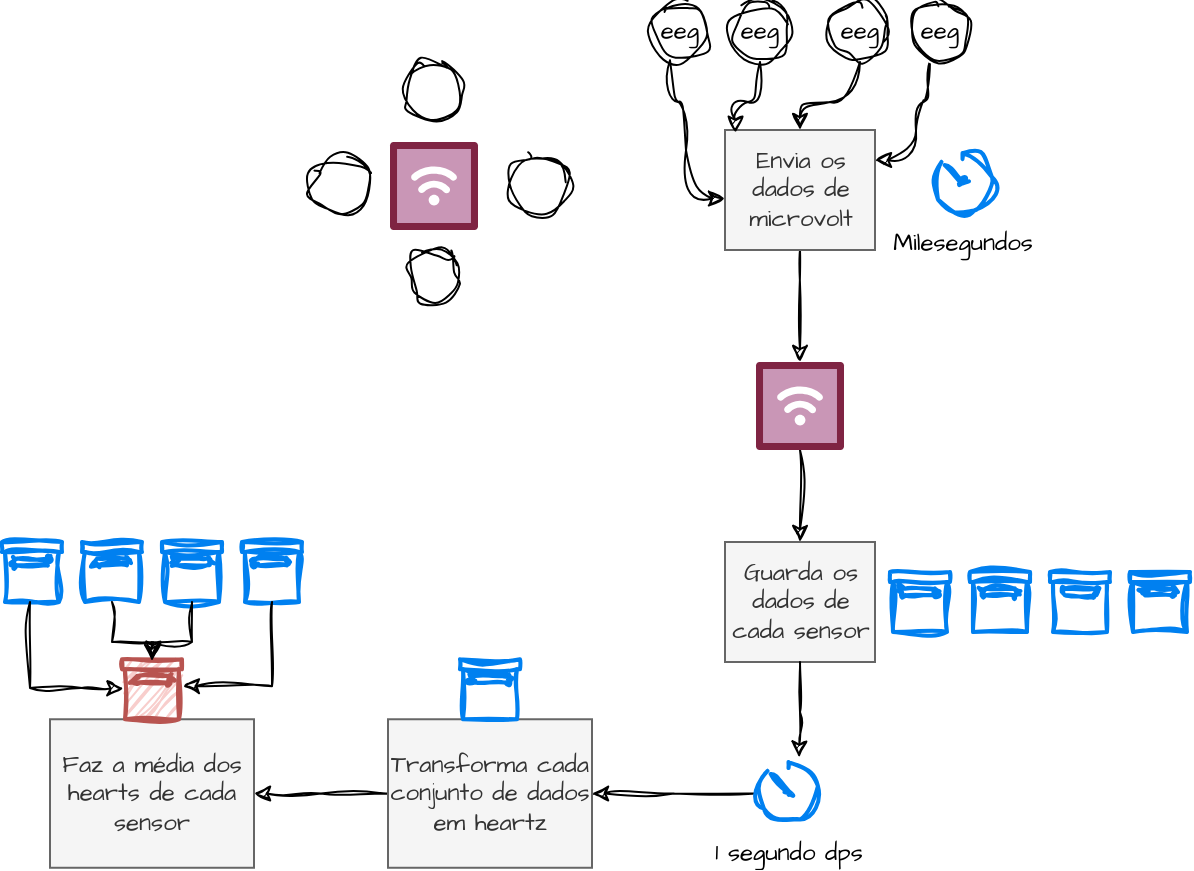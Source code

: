 <mxfile version="24.1.0" type="github">
  <diagram name="Page-1" id="V0QjYk44DjomA8azqZS-">
    <mxGraphModel dx="819" dy="453" grid="1" gridSize="10" guides="1" tooltips="1" connect="1" arrows="1" fold="1" page="1" pageScale="1" pageWidth="827" pageHeight="1169" math="0" shadow="0">
      <root>
        <mxCell id="0" />
        <mxCell id="1" parent="0" />
        <mxCell id="IBkin0WqaZqA1a8_IyNM-1" value="" style="verticalLabelPosition=bottom;aspect=fixed;html=1;shape=mxgraph.salesforce.iot;hachureGap=4;fontFamily=Architects Daughter;fontSource=https%3A%2F%2Ffonts.googleapis.com%2Fcss%3Ffamily%3DArchitects%2BDaughter;" vertex="1" parent="1">
          <mxGeometry x="400" y="140" width="44" height="44" as="geometry" />
        </mxCell>
        <mxCell id="IBkin0WqaZqA1a8_IyNM-2" value="" style="ellipse;whiteSpace=wrap;html=1;aspect=fixed;sketch=1;hachureGap=4;jiggle=2;curveFitting=1;fontFamily=Architects Daughter;fontSource=https%3A%2F%2Ffonts.googleapis.com%2Fcss%3Ffamily%3DArchitects%2BDaughter;" vertex="1" parent="1">
          <mxGeometry x="360" y="147" width="30" height="30" as="geometry" />
        </mxCell>
        <mxCell id="IBkin0WqaZqA1a8_IyNM-3" value="" style="ellipse;whiteSpace=wrap;html=1;aspect=fixed;sketch=1;hachureGap=4;jiggle=2;curveFitting=1;fontFamily=Architects Daughter;fontSource=https%3A%2F%2Ffonts.googleapis.com%2Fcss%3Ffamily%3DArchitects%2BDaughter;" vertex="1" parent="1">
          <mxGeometry x="409" y="194" width="26" height="26" as="geometry" />
        </mxCell>
        <mxCell id="IBkin0WqaZqA1a8_IyNM-4" value="" style="ellipse;whiteSpace=wrap;html=1;aspect=fixed;sketch=1;hachureGap=4;jiggle=2;curveFitting=1;fontFamily=Architects Daughter;fontSource=https%3A%2F%2Ffonts.googleapis.com%2Fcss%3Ffamily%3DArchitects%2BDaughter;" vertex="1" parent="1">
          <mxGeometry x="407" y="100" width="30" height="30" as="geometry" />
        </mxCell>
        <mxCell id="IBkin0WqaZqA1a8_IyNM-6" value="" style="ellipse;whiteSpace=wrap;html=1;aspect=fixed;sketch=1;hachureGap=4;jiggle=2;curveFitting=1;fontFamily=Architects Daughter;fontSource=https%3A%2F%2Ffonts.googleapis.com%2Fcss%3Ffamily%3DArchitects%2BDaughter;" vertex="1" parent="1">
          <mxGeometry x="460" y="147" width="30" height="30" as="geometry" />
        </mxCell>
        <mxCell id="IBkin0WqaZqA1a8_IyNM-7" value="eeg" style="ellipse;whiteSpace=wrap;html=1;aspect=fixed;sketch=1;hachureGap=4;jiggle=2;curveFitting=1;fontFamily=Architects Daughter;fontSource=https%3A%2F%2Ffonts.googleapis.com%2Fcss%3Ffamily%3DArchitects%2BDaughter;" vertex="1" parent="1">
          <mxGeometry x="530" y="70" width="30" height="30" as="geometry" />
        </mxCell>
        <mxCell id="IBkin0WqaZqA1a8_IyNM-14" style="edgeStyle=orthogonalEdgeStyle;rounded=0;sketch=1;hachureGap=4;jiggle=2;curveFitting=1;orthogonalLoop=1;jettySize=auto;html=1;fontFamily=Architects Daughter;fontSource=https%3A%2F%2Ffonts.googleapis.com%2Fcss%3Ffamily%3DArchitects%2BDaughter;" edge="1" parent="1" source="IBkin0WqaZqA1a8_IyNM-10" target="IBkin0WqaZqA1a8_IyNM-13">
          <mxGeometry relative="1" as="geometry" />
        </mxCell>
        <mxCell id="IBkin0WqaZqA1a8_IyNM-10" value="Envia os dados de microvolt" style="rounded=0;whiteSpace=wrap;html=1;hachureGap=4;fontFamily=Architects Daughter;fontSource=https%3A%2F%2Ffonts.googleapis.com%2Fcss%3Ffamily%3DArchitects%2BDaughter;fillColor=#f5f5f5;fontColor=#333333;strokeColor=#666666;" vertex="1" parent="1">
          <mxGeometry x="567.5" y="134" width="75" height="60" as="geometry" />
        </mxCell>
        <mxCell id="IBkin0WqaZqA1a8_IyNM-12" value="Milesegundos" style="html=1;verticalLabelPosition=bottom;align=center;labelBackgroundColor=#ffffff;verticalAlign=top;strokeWidth=2;strokeColor=#0080F0;shadow=0;dashed=0;shape=mxgraph.ios7.icons.gauge;sketch=1;hachureGap=4;jiggle=2;curveFitting=1;fontFamily=Architects Daughter;fontSource=https%3A%2F%2Ffonts.googleapis.com%2Fcss%3Ffamily%3DArchitects%2BDaughter;" vertex="1" parent="1">
          <mxGeometry x="670" y="145.5" width="32.4" height="31.5" as="geometry" />
        </mxCell>
        <mxCell id="IBkin0WqaZqA1a8_IyNM-40" style="edgeStyle=orthogonalEdgeStyle;rounded=0;sketch=1;hachureGap=4;jiggle=2;curveFitting=1;orthogonalLoop=1;jettySize=auto;html=1;entryX=0.5;entryY=0;entryDx=0;entryDy=0;fontFamily=Architects Daughter;fontSource=https%3A%2F%2Ffonts.googleapis.com%2Fcss%3Ffamily%3DArchitects%2BDaughter;" edge="1" parent="1" source="IBkin0WqaZqA1a8_IyNM-13" target="IBkin0WqaZqA1a8_IyNM-38">
          <mxGeometry relative="1" as="geometry" />
        </mxCell>
        <mxCell id="IBkin0WqaZqA1a8_IyNM-13" value="" style="verticalLabelPosition=bottom;aspect=fixed;html=1;shape=mxgraph.salesforce.iot;hachureGap=4;fontFamily=Architects Daughter;fontSource=https%3A%2F%2Ffonts.googleapis.com%2Fcss%3Ffamily%3DArchitects%2BDaughter;" vertex="1" parent="1">
          <mxGeometry x="583" y="250" width="44" height="44" as="geometry" />
        </mxCell>
        <mxCell id="IBkin0WqaZqA1a8_IyNM-19" style="edgeStyle=orthogonalEdgeStyle;rounded=0;sketch=1;hachureGap=4;jiggle=2;curveFitting=1;orthogonalLoop=1;jettySize=auto;html=1;fontFamily=Architects Daughter;fontSource=https%3A%2F%2Ffonts.googleapis.com%2Fcss%3Ffamily%3DArchitects%2BDaughter;curved=1;" edge="1" parent="1" source="IBkin0WqaZqA1a8_IyNM-17" target="IBkin0WqaZqA1a8_IyNM-10">
          <mxGeometry relative="1" as="geometry" />
        </mxCell>
        <mxCell id="IBkin0WqaZqA1a8_IyNM-17" value="eeg" style="ellipse;whiteSpace=wrap;html=1;aspect=fixed;sketch=1;hachureGap=4;jiggle=2;curveFitting=1;fontFamily=Architects Daughter;fontSource=https%3A%2F%2Ffonts.googleapis.com%2Fcss%3Ffamily%3DArchitects%2BDaughter;" vertex="1" parent="1">
          <mxGeometry x="620" y="70" width="30" height="30" as="geometry" />
        </mxCell>
        <mxCell id="IBkin0WqaZqA1a8_IyNM-21" style="edgeStyle=orthogonalEdgeStyle;rounded=0;sketch=1;hachureGap=4;jiggle=2;curveFitting=1;orthogonalLoop=1;jettySize=auto;html=1;entryX=1;entryY=0.25;entryDx=0;entryDy=0;fontFamily=Architects Daughter;fontSource=https%3A%2F%2Ffonts.googleapis.com%2Fcss%3Ffamily%3DArchitects%2BDaughter;curved=1;" edge="1" parent="1" source="IBkin0WqaZqA1a8_IyNM-18" target="IBkin0WqaZqA1a8_IyNM-10">
          <mxGeometry relative="1" as="geometry">
            <Array as="points">
              <mxPoint x="670" y="120" />
              <mxPoint x="663" y="120" />
              <mxPoint x="663" y="149" />
            </Array>
          </mxGeometry>
        </mxCell>
        <mxCell id="IBkin0WqaZqA1a8_IyNM-18" value="eeg" style="ellipse;whiteSpace=wrap;html=1;aspect=fixed;sketch=1;hachureGap=4;jiggle=2;curveFitting=1;fontFamily=Architects Daughter;fontSource=https%3A%2F%2Ffonts.googleapis.com%2Fcss%3Ffamily%3DArchitects%2BDaughter;" vertex="1" parent="1">
          <mxGeometry x="660" y="70" width="30" height="30" as="geometry" />
        </mxCell>
        <mxCell id="IBkin0WqaZqA1a8_IyNM-20" style="edgeStyle=orthogonalEdgeStyle;rounded=0;sketch=1;hachureGap=4;jiggle=2;curveFitting=1;orthogonalLoop=1;jettySize=auto;html=1;entryX=0;entryY=0.571;entryDx=0;entryDy=0;entryPerimeter=0;fontFamily=Architects Daughter;fontSource=https%3A%2F%2Ffonts.googleapis.com%2Fcss%3Ffamily%3DArchitects%2BDaughter;curved=1;" edge="1" parent="1" source="IBkin0WqaZqA1a8_IyNM-7" target="IBkin0WqaZqA1a8_IyNM-10">
          <mxGeometry relative="1" as="geometry">
            <Array as="points">
              <mxPoint x="540" y="120" />
              <mxPoint x="548" y="120" />
              <mxPoint x="548" y="168" />
            </Array>
          </mxGeometry>
        </mxCell>
        <mxCell id="IBkin0WqaZqA1a8_IyNM-22" value="eeg" style="ellipse;whiteSpace=wrap;html=1;aspect=fixed;sketch=1;hachureGap=4;jiggle=2;curveFitting=1;fontFamily=Architects Daughter;fontSource=https%3A%2F%2Ffonts.googleapis.com%2Fcss%3Ffamily%3DArchitects%2BDaughter;" vertex="1" parent="1">
          <mxGeometry x="570" y="70" width="30" height="30" as="geometry" />
        </mxCell>
        <mxCell id="IBkin0WqaZqA1a8_IyNM-24" style="edgeStyle=orthogonalEdgeStyle;rounded=0;sketch=1;hachureGap=4;jiggle=2;curveFitting=1;orthogonalLoop=1;jettySize=auto;html=1;entryX=0.07;entryY=0.023;entryDx=0;entryDy=0;entryPerimeter=0;fontFamily=Architects Daughter;fontSource=https%3A%2F%2Ffonts.googleapis.com%2Fcss%3Ffamily%3DArchitects%2BDaughter;curved=1;" edge="1" parent="1" source="IBkin0WqaZqA1a8_IyNM-22" target="IBkin0WqaZqA1a8_IyNM-10">
          <mxGeometry relative="1" as="geometry" />
        </mxCell>
        <mxCell id="IBkin0WqaZqA1a8_IyNM-44" style="edgeStyle=orthogonalEdgeStyle;rounded=0;sketch=1;hachureGap=4;jiggle=2;curveFitting=1;orthogonalLoop=1;jettySize=auto;html=1;entryX=1;entryY=0.5;entryDx=0;entryDy=0;fontFamily=Architects Daughter;fontSource=https%3A%2F%2Ffonts.googleapis.com%2Fcss%3Ffamily%3DArchitects%2BDaughter;" edge="1" parent="1" source="IBkin0WqaZqA1a8_IyNM-26" target="IBkin0WqaZqA1a8_IyNM-42">
          <mxGeometry relative="1" as="geometry" />
        </mxCell>
        <mxCell id="IBkin0WqaZqA1a8_IyNM-26" value="1 segundo dps" style="html=1;verticalLabelPosition=bottom;align=center;labelBackgroundColor=#ffffff;verticalAlign=top;strokeWidth=2;strokeColor=#0080F0;shadow=0;dashed=0;shape=mxgraph.ios7.icons.gauge;sketch=1;hachureGap=4;jiggle=2;curveFitting=1;fontFamily=Architects Daughter;fontSource=https%3A%2F%2Ffonts.googleapis.com%2Fcss%3Ffamily%3DArchitects%2BDaughter;" vertex="1" parent="1">
          <mxGeometry x="583.0" y="450" width="32.4" height="31.5" as="geometry" />
        </mxCell>
        <mxCell id="IBkin0WqaZqA1a8_IyNM-32" value="" style="html=1;verticalLabelPosition=bottom;align=center;labelBackgroundColor=#ffffff;verticalAlign=top;strokeWidth=2;strokeColor=#0080F0;shadow=0;dashed=0;shape=mxgraph.ios7.icons.box;sketch=1;hachureGap=4;jiggle=2;curveFitting=1;fontFamily=Architects Daughter;fontSource=https%3A%2F%2Ffonts.googleapis.com%2Fcss%3Ffamily%3DArchitects%2BDaughter;" vertex="1" parent="1">
          <mxGeometry x="650" y="355" width="30" height="30" as="geometry" />
        </mxCell>
        <mxCell id="IBkin0WqaZqA1a8_IyNM-35" value="" style="html=1;verticalLabelPosition=bottom;align=center;labelBackgroundColor=#ffffff;verticalAlign=top;strokeWidth=2;strokeColor=#0080F0;shadow=0;dashed=0;shape=mxgraph.ios7.icons.box;sketch=1;hachureGap=4;jiggle=2;curveFitting=1;fontFamily=Architects Daughter;fontSource=https%3A%2F%2Ffonts.googleapis.com%2Fcss%3Ffamily%3DArchitects%2BDaughter;" vertex="1" parent="1">
          <mxGeometry x="690" y="355" width="30" height="30" as="geometry" />
        </mxCell>
        <mxCell id="IBkin0WqaZqA1a8_IyNM-36" value="" style="html=1;verticalLabelPosition=bottom;align=center;labelBackgroundColor=#ffffff;verticalAlign=top;strokeWidth=2;strokeColor=#0080F0;shadow=0;dashed=0;shape=mxgraph.ios7.icons.box;sketch=1;hachureGap=4;jiggle=2;curveFitting=1;fontFamily=Architects Daughter;fontSource=https%3A%2F%2Ffonts.googleapis.com%2Fcss%3Ffamily%3DArchitects%2BDaughter;" vertex="1" parent="1">
          <mxGeometry x="730" y="355" width="30" height="30" as="geometry" />
        </mxCell>
        <mxCell id="IBkin0WqaZqA1a8_IyNM-37" value="" style="html=1;verticalLabelPosition=bottom;align=center;labelBackgroundColor=#ffffff;verticalAlign=top;strokeWidth=2;strokeColor=#0080F0;shadow=0;dashed=0;shape=mxgraph.ios7.icons.box;sketch=1;hachureGap=4;jiggle=2;curveFitting=1;fontFamily=Architects Daughter;fontSource=https%3A%2F%2Ffonts.googleapis.com%2Fcss%3Ffamily%3DArchitects%2BDaughter;" vertex="1" parent="1">
          <mxGeometry x="770" y="355" width="30" height="30" as="geometry" />
        </mxCell>
        <mxCell id="IBkin0WqaZqA1a8_IyNM-38" value="Guarda os dados de cada sensor" style="rounded=0;whiteSpace=wrap;html=1;hachureGap=4;fontFamily=Architects Daughter;fontSource=https%3A%2F%2Ffonts.googleapis.com%2Fcss%3Ffamily%3DArchitects%2BDaughter;fillColor=#f5f5f5;fontColor=#333333;strokeColor=#666666;" vertex="1" parent="1">
          <mxGeometry x="567.5" y="340" width="75" height="60" as="geometry" />
        </mxCell>
        <mxCell id="IBkin0WqaZqA1a8_IyNM-41" style="edgeStyle=orthogonalEdgeStyle;rounded=0;sketch=1;hachureGap=4;jiggle=2;curveFitting=1;orthogonalLoop=1;jettySize=auto;html=1;entryX=0.665;entryY=-0.071;entryDx=0;entryDy=0;entryPerimeter=0;fontFamily=Architects Daughter;fontSource=https%3A%2F%2Ffonts.googleapis.com%2Fcss%3Ffamily%3DArchitects%2BDaughter;" edge="1" parent="1" source="IBkin0WqaZqA1a8_IyNM-38" target="IBkin0WqaZqA1a8_IyNM-26">
          <mxGeometry relative="1" as="geometry" />
        </mxCell>
        <mxCell id="IBkin0WqaZqA1a8_IyNM-50" style="edgeStyle=orthogonalEdgeStyle;rounded=0;sketch=1;hachureGap=4;jiggle=2;curveFitting=1;orthogonalLoop=1;jettySize=auto;html=1;entryX=1;entryY=0.5;entryDx=0;entryDy=0;fontFamily=Architects Daughter;fontSource=https%3A%2F%2Ffonts.googleapis.com%2Fcss%3Ffamily%3DArchitects%2BDaughter;" edge="1" parent="1" source="IBkin0WqaZqA1a8_IyNM-42" target="IBkin0WqaZqA1a8_IyNM-45">
          <mxGeometry relative="1" as="geometry" />
        </mxCell>
        <mxCell id="IBkin0WqaZqA1a8_IyNM-42" value="Transforma cada conjunto de dados em heartz" style="rounded=0;whiteSpace=wrap;html=1;hachureGap=4;fontFamily=Architects Daughter;fontSource=https%3A%2F%2Ffonts.googleapis.com%2Fcss%3Ffamily%3DArchitects%2BDaughter;fillColor=#f5f5f5;fontColor=#333333;strokeColor=#666666;" vertex="1" parent="1">
          <mxGeometry x="399" y="428.63" width="102" height="74.25" as="geometry" />
        </mxCell>
        <mxCell id="IBkin0WqaZqA1a8_IyNM-43" value="" style="html=1;verticalLabelPosition=bottom;align=center;labelBackgroundColor=#ffffff;verticalAlign=top;strokeWidth=2;strokeColor=#0080F0;shadow=0;dashed=0;shape=mxgraph.ios7.icons.box;sketch=1;hachureGap=4;jiggle=2;curveFitting=1;fontFamily=Architects Daughter;fontSource=https%3A%2F%2Ffonts.googleapis.com%2Fcss%3Ffamily%3DArchitects%2BDaughter;" vertex="1" parent="1">
          <mxGeometry x="435" y="398.63" width="30" height="30" as="geometry" />
        </mxCell>
        <mxCell id="IBkin0WqaZqA1a8_IyNM-45" value="Faz a média dos hearts de cada sensor " style="rounded=0;whiteSpace=wrap;html=1;hachureGap=4;fontFamily=Architects Daughter;fontSource=https%3A%2F%2Ffonts.googleapis.com%2Fcss%3Ffamily%3DArchitects%2BDaughter;fillColor=#f5f5f5;fontColor=#333333;strokeColor=#666666;" vertex="1" parent="1">
          <mxGeometry x="230" y="428.63" width="102" height="74.25" as="geometry" />
        </mxCell>
        <mxCell id="IBkin0WqaZqA1a8_IyNM-46" value="" style="html=1;verticalLabelPosition=bottom;align=center;labelBackgroundColor=#ffffff;verticalAlign=top;strokeWidth=2;strokeColor=#0080F0;shadow=0;dashed=0;shape=mxgraph.ios7.icons.box;sketch=1;hachureGap=4;jiggle=2;curveFitting=1;fontFamily=Architects Daughter;fontSource=https%3A%2F%2Ffonts.googleapis.com%2Fcss%3Ffamily%3DArchitects%2BDaughter;" vertex="1" parent="1">
          <mxGeometry x="206" y="340" width="30" height="30" as="geometry" />
        </mxCell>
        <mxCell id="IBkin0WqaZqA1a8_IyNM-47" value="" style="html=1;verticalLabelPosition=bottom;align=center;labelBackgroundColor=#ffffff;verticalAlign=top;strokeWidth=2;strokeColor=#0080F0;shadow=0;dashed=0;shape=mxgraph.ios7.icons.box;sketch=1;hachureGap=4;jiggle=2;curveFitting=1;fontFamily=Architects Daughter;fontSource=https%3A%2F%2Ffonts.googleapis.com%2Fcss%3Ffamily%3DArchitects%2BDaughter;" vertex="1" parent="1">
          <mxGeometry x="246" y="340" width="30" height="30" as="geometry" />
        </mxCell>
        <mxCell id="IBkin0WqaZqA1a8_IyNM-48" value="" style="html=1;verticalLabelPosition=bottom;align=center;labelBackgroundColor=#ffffff;verticalAlign=top;strokeWidth=2;strokeColor=#0080F0;shadow=0;dashed=0;shape=mxgraph.ios7.icons.box;sketch=1;hachureGap=4;jiggle=2;curveFitting=1;fontFamily=Architects Daughter;fontSource=https%3A%2F%2Ffonts.googleapis.com%2Fcss%3Ffamily%3DArchitects%2BDaughter;" vertex="1" parent="1">
          <mxGeometry x="286" y="340" width="30" height="30" as="geometry" />
        </mxCell>
        <mxCell id="IBkin0WqaZqA1a8_IyNM-49" value="" style="html=1;verticalLabelPosition=bottom;align=center;labelBackgroundColor=#ffffff;verticalAlign=top;strokeWidth=2;strokeColor=#0080F0;shadow=0;dashed=0;shape=mxgraph.ios7.icons.box;sketch=1;hachureGap=4;jiggle=2;curveFitting=1;fontFamily=Architects Daughter;fontSource=https%3A%2F%2Ffonts.googleapis.com%2Fcss%3Ffamily%3DArchitects%2BDaughter;" vertex="1" parent="1">
          <mxGeometry x="326" y="340" width="30" height="30" as="geometry" />
        </mxCell>
        <mxCell id="IBkin0WqaZqA1a8_IyNM-51" value="" style="html=1;verticalLabelPosition=bottom;align=center;labelBackgroundColor=#ffffff;verticalAlign=top;strokeWidth=2;strokeColor=#b85450;shadow=0;dashed=0;shape=mxgraph.ios7.icons.box;sketch=1;hachureGap=4;jiggle=2;curveFitting=1;fontFamily=Architects Daughter;fontSource=https%3A%2F%2Ffonts.googleapis.com%2Fcss%3Ffamily%3DArchitects%2BDaughter;fillColor=#f8cecc;" vertex="1" parent="1">
          <mxGeometry x="266" y="398.63" width="30" height="30" as="geometry" />
        </mxCell>
        <mxCell id="IBkin0WqaZqA1a8_IyNM-53" style="edgeStyle=orthogonalEdgeStyle;rounded=0;sketch=1;hachureGap=4;jiggle=2;curveFitting=1;orthogonalLoop=1;jettySize=auto;html=1;entryX=0.024;entryY=0.489;entryDx=0;entryDy=0;entryPerimeter=0;fontFamily=Architects Daughter;fontSource=https%3A%2F%2Ffonts.googleapis.com%2Fcss%3Ffamily%3DArchitects%2BDaughter;" edge="1" parent="1" source="IBkin0WqaZqA1a8_IyNM-46" target="IBkin0WqaZqA1a8_IyNM-51">
          <mxGeometry relative="1" as="geometry">
            <Array as="points">
              <mxPoint x="220" y="413" />
              <mxPoint x="246" y="413" />
            </Array>
          </mxGeometry>
        </mxCell>
        <mxCell id="IBkin0WqaZqA1a8_IyNM-54" style="edgeStyle=orthogonalEdgeStyle;rounded=0;sketch=1;hachureGap=4;jiggle=2;curveFitting=1;orthogonalLoop=1;jettySize=auto;html=1;entryX=0.5;entryY=0.031;entryDx=0;entryDy=0;entryPerimeter=0;fontFamily=Architects Daughter;fontSource=https%3A%2F%2Ffonts.googleapis.com%2Fcss%3Ffamily%3DArchitects%2BDaughter;" edge="1" parent="1" source="IBkin0WqaZqA1a8_IyNM-47" target="IBkin0WqaZqA1a8_IyNM-51">
          <mxGeometry relative="1" as="geometry" />
        </mxCell>
        <mxCell id="IBkin0WqaZqA1a8_IyNM-55" style="edgeStyle=orthogonalEdgeStyle;rounded=0;sketch=1;hachureGap=4;jiggle=2;curveFitting=1;orthogonalLoop=1;jettySize=auto;html=1;entryX=0.519;entryY=-0.026;entryDx=0;entryDy=0;entryPerimeter=0;fontFamily=Architects Daughter;fontSource=https%3A%2F%2Ffonts.googleapis.com%2Fcss%3Ffamily%3DArchitects%2BDaughter;" edge="1" parent="1" source="IBkin0WqaZqA1a8_IyNM-48" target="IBkin0WqaZqA1a8_IyNM-51">
          <mxGeometry relative="1" as="geometry" />
        </mxCell>
        <mxCell id="IBkin0WqaZqA1a8_IyNM-56" style="edgeStyle=orthogonalEdgeStyle;rounded=0;sketch=1;hachureGap=4;jiggle=2;curveFitting=1;orthogonalLoop=1;jettySize=auto;html=1;entryX=1.014;entryY=0.45;entryDx=0;entryDy=0;entryPerimeter=0;fontFamily=Architects Daughter;fontSource=https%3A%2F%2Ffonts.googleapis.com%2Fcss%3Ffamily%3DArchitects%2BDaughter;" edge="1" parent="1" source="IBkin0WqaZqA1a8_IyNM-49" target="IBkin0WqaZqA1a8_IyNM-51">
          <mxGeometry relative="1" as="geometry">
            <Array as="points">
              <mxPoint x="341" y="412" />
            </Array>
          </mxGeometry>
        </mxCell>
      </root>
    </mxGraphModel>
  </diagram>
</mxfile>
